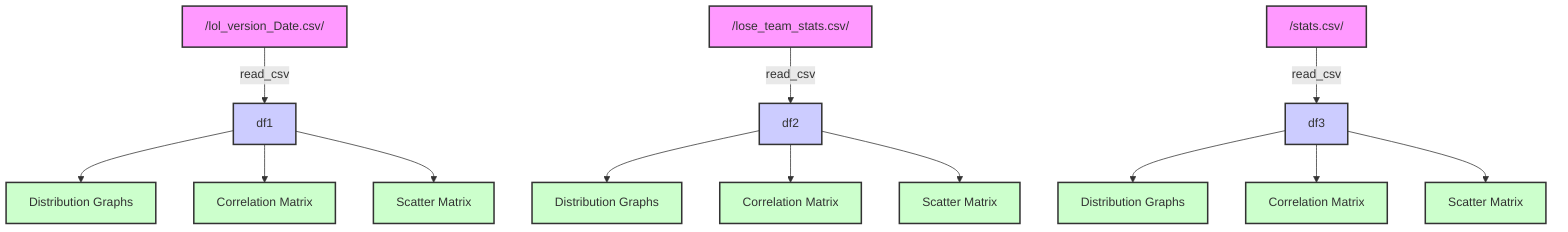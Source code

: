flowchart TD
    %% Node Definitions
    A0["/lol_version_Date.csv/"]:::dataSource -- read_csv --> D1[df1]
    B0["/lose_team_stats.csv/"]:::dataSource -- read_csv --> D2[df2]
    C0["/stats.csv/"]:::dataSource -- read_csv --> D3[df3]
    
    %% Data Variable Nodes
    D1[df1]:::dataVar --> E1[Distribution Graphs]:::plot
    D1 --> E2[Correlation Matrix]:::plot
    D1 --> E3[Scatter Matrix]:::plot
    
    D2[df2]:::dataVar --> F1[Distribution Graphs]:::plot
    D2 --> F2[Correlation Matrix]:::plot
    D2 --> F3[Scatter Matrix]:::plot
    
    D3[df3]:::dataVar --> G1[Distribution Graphs]:::plot
    D3 --> G2[Correlation Matrix]:::plot
    D3 --> G3[Scatter Matrix]:::plot
    
    %% Edge Annotations
    classDef dataSource fill:#f9f,stroke:#333,stroke-width:2px;
    classDef dataVar fill:#ccf,stroke:#333,stroke-width:2px;
    classDef plot fill:#cfc,stroke:#333,stroke-width:2px;
